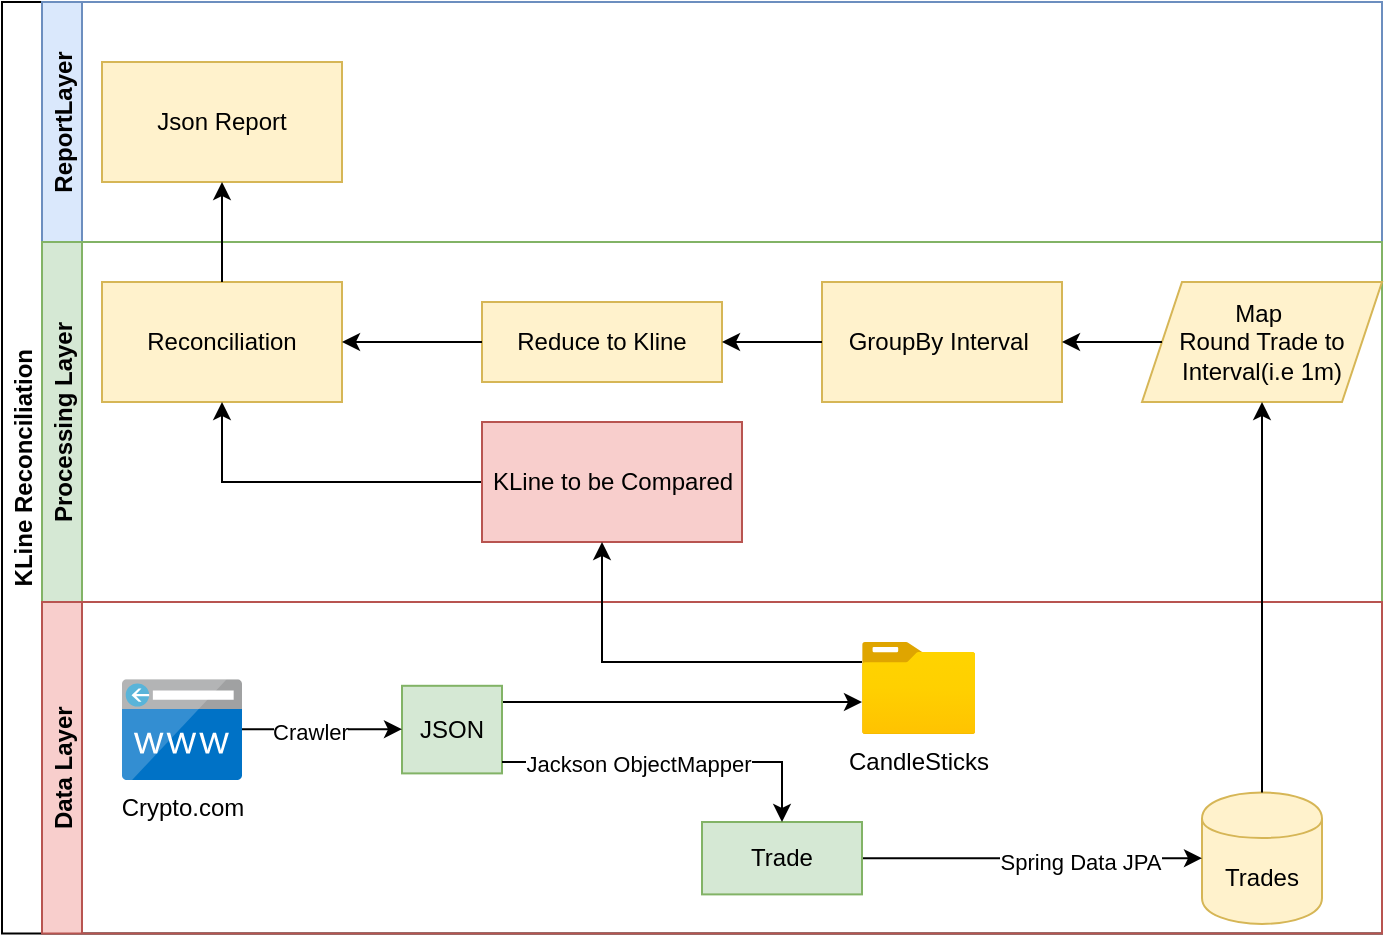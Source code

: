 <mxfile version="14.7.7" type="device"><diagram id="KRt78zjr8lzzLpO8nlS1" name="Page-1"><mxGraphModel dx="782" dy="424" grid="1" gridSize="10" guides="1" tooltips="1" connect="1" arrows="1" fold="1" page="1" pageScale="1" pageWidth="827" pageHeight="1169" math="0" shadow="0"><root><mxCell id="0"/><mxCell id="1" parent="0"/><mxCell id="gi2sT1E6x0l44X6pQUsj-1" value="KLine Reconciliation" style="swimlane;childLayout=stackLayout;resizeParent=1;resizeParentMax=0;horizontal=0;startSize=20;horizontalStack=0;labelBackgroundColor=#ffffff;" vertex="1" parent="1"><mxGeometry x="10" y="410" width="690" height="465.7" as="geometry"/></mxCell><mxCell id="gi2sT1E6x0l44X6pQUsj-2" value="ReportLayer" style="swimlane;startSize=20;horizontal=0;fillColor=#dae8fc;strokeColor=#6c8ebf;verticalAlign=middle;" vertex="1" parent="gi2sT1E6x0l44X6pQUsj-1"><mxGeometry x="20" width="670" height="120" as="geometry"/></mxCell><mxCell id="gi2sT1E6x0l44X6pQUsj-41" value="Json Report" style="whiteSpace=wrap;html=1;verticalAlign=middle;strokeColor=#d6b656;fillColor=#fff2cc;labelBackgroundColor=none;" vertex="1" parent="gi2sT1E6x0l44X6pQUsj-2"><mxGeometry x="30" y="30" width="120" height="60" as="geometry"/></mxCell><mxCell id="gi2sT1E6x0l44X6pQUsj-3" value="Processing Layer" style="swimlane;startSize=20;horizontal=0;fillColor=#d5e8d4;strokeColor=#82b366;labelBorderColor=none;labelBackgroundColor=none;" vertex="1" parent="gi2sT1E6x0l44X6pQUsj-1"><mxGeometry x="20" y="120" width="670" height="180" as="geometry"/></mxCell><mxCell id="gi2sT1E6x0l44X6pQUsj-31" value="Map&amp;nbsp;&lt;br&gt;Round Trade to Interval(i.e 1m)" style="shape=parallelogram;perimeter=parallelogramPerimeter;whiteSpace=wrap;html=1;fixedSize=1;verticalAlign=middle;strokeColor=#d6b656;fillColor=#fff2cc;labelBackgroundColor=none;" vertex="1" parent="gi2sT1E6x0l44X6pQUsj-3"><mxGeometry x="550" y="20" width="120" height="60" as="geometry"/></mxCell><mxCell id="gi2sT1E6x0l44X6pQUsj-39" value="Reconciliation" style="whiteSpace=wrap;html=1;verticalAlign=middle;strokeColor=#d6b656;fillColor=#fff2cc;labelBackgroundColor=none;" vertex="1" parent="gi2sT1E6x0l44X6pQUsj-3"><mxGeometry x="30" y="20" width="120" height="60" as="geometry"/></mxCell><mxCell id="gi2sT1E6x0l44X6pQUsj-37" value="Reduce to Kline" style="whiteSpace=wrap;html=1;verticalAlign=middle;strokeColor=#d6b656;fillColor=#fff2cc;labelBackgroundColor=none;" vertex="1" parent="gi2sT1E6x0l44X6pQUsj-3"><mxGeometry x="220" y="30" width="120" height="40" as="geometry"/></mxCell><mxCell id="gi2sT1E6x0l44X6pQUsj-40" value="" style="edgeStyle=orthogonalEdgeStyle;rounded=0;orthogonalLoop=1;jettySize=auto;html=1;" edge="1" parent="gi2sT1E6x0l44X6pQUsj-3" source="gi2sT1E6x0l44X6pQUsj-37" target="gi2sT1E6x0l44X6pQUsj-39"><mxGeometry relative="1" as="geometry"/></mxCell><mxCell id="gi2sT1E6x0l44X6pQUsj-33" value="GroupBy Interval&amp;nbsp;" style="whiteSpace=wrap;html=1;verticalAlign=middle;strokeColor=#d6b656;fillColor=#fff2cc;labelBackgroundColor=none;" vertex="1" parent="gi2sT1E6x0l44X6pQUsj-3"><mxGeometry x="390" y="20" width="120" height="60" as="geometry"/></mxCell><mxCell id="gi2sT1E6x0l44X6pQUsj-34" value="" style="edgeStyle=orthogonalEdgeStyle;rounded=0;orthogonalLoop=1;jettySize=auto;html=1;" edge="1" parent="gi2sT1E6x0l44X6pQUsj-3" source="gi2sT1E6x0l44X6pQUsj-31" target="gi2sT1E6x0l44X6pQUsj-33"><mxGeometry relative="1" as="geometry"/></mxCell><mxCell id="gi2sT1E6x0l44X6pQUsj-38" value="" style="edgeStyle=orthogonalEdgeStyle;rounded=0;orthogonalLoop=1;jettySize=auto;html=1;" edge="1" parent="gi2sT1E6x0l44X6pQUsj-3" source="gi2sT1E6x0l44X6pQUsj-33" target="gi2sT1E6x0l44X6pQUsj-37"><mxGeometry relative="1" as="geometry"/></mxCell><mxCell id="gi2sT1E6x0l44X6pQUsj-46" style="edgeStyle=orthogonalEdgeStyle;rounded=0;orthogonalLoop=1;jettySize=auto;html=1;exitX=0;exitY=0.5;exitDx=0;exitDy=0;entryX=0.5;entryY=1;entryDx=0;entryDy=0;" edge="1" parent="gi2sT1E6x0l44X6pQUsj-3" source="gi2sT1E6x0l44X6pQUsj-44" target="gi2sT1E6x0l44X6pQUsj-39"><mxGeometry relative="1" as="geometry"><mxPoint x="80" y="120" as="targetPoint"/></mxGeometry></mxCell><mxCell id="gi2sT1E6x0l44X6pQUsj-44" value="KLine to be Compared" style="html=1;verticalAlign=middle;labelBackgroundColor=none;fillColor=#f8cecc;strokeColor=#b85450;" vertex="1" parent="gi2sT1E6x0l44X6pQUsj-3"><mxGeometry x="220" y="90" width="130" height="60" as="geometry"/></mxCell><mxCell id="gi2sT1E6x0l44X6pQUsj-4" value="Data Layer" style="swimlane;startSize=20;horizontal=0;fillColor=#f8cecc;strokeColor=#b85450;" vertex="1" parent="gi2sT1E6x0l44X6pQUsj-1"><mxGeometry x="20" y="300" width="670" height="165.7" as="geometry"><mxRectangle x="20" y="240" width="660" height="20" as="alternateBounds"/></mxGeometry></mxCell><mxCell id="gi2sT1E6x0l44X6pQUsj-5" value="Crypto.com" style="aspect=fixed;html=1;points=[];align=center;image;fontSize=12;image=img/lib/mscae/CustomDomain.svg;" vertex="1" parent="gi2sT1E6x0l44X6pQUsj-4"><mxGeometry x="40" y="38.6" width="60" height="50.4" as="geometry"/></mxCell><mxCell id="gi2sT1E6x0l44X6pQUsj-10" value="Trades" style="shape=cylinder;whiteSpace=wrap;html=1;boundedLbl=1;backgroundOutline=1;verticalAlign=middle;labelBackgroundColor=none;fillColor=#fff2cc;strokeColor=#d6b656;" vertex="1" parent="gi2sT1E6x0l44X6pQUsj-4"><mxGeometry x="580" y="95.25" width="60" height="65.7" as="geometry"/></mxCell><mxCell id="gi2sT1E6x0l44X6pQUsj-43" style="edgeStyle=orthogonalEdgeStyle;rounded=0;orthogonalLoop=1;jettySize=auto;html=1;exitX=1;exitY=0.25;exitDx=0;exitDy=0;" edge="1" parent="gi2sT1E6x0l44X6pQUsj-4" source="gi2sT1E6x0l44X6pQUsj-18" target="gi2sT1E6x0l44X6pQUsj-20"><mxGeometry relative="1" as="geometry"><Array as="points"><mxPoint x="230" y="50"/></Array></mxGeometry></mxCell><mxCell id="gi2sT1E6x0l44X6pQUsj-18" value="JSON" style="whiteSpace=wrap;html=1;verticalAlign=middle;labelBackgroundColor=none;fillColor=#d5e8d4;strokeColor=#82b366;" vertex="1" parent="gi2sT1E6x0l44X6pQUsj-4"><mxGeometry x="180" y="41.9" width="50" height="43.8" as="geometry"/></mxCell><mxCell id="gi2sT1E6x0l44X6pQUsj-20" value="CandleSticks" style="aspect=fixed;html=1;points=[];align=center;image;fontSize=12;image=img/lib/azure2/general/Folder_Blank.svg;" vertex="1" parent="gi2sT1E6x0l44X6pQUsj-4"><mxGeometry x="410" y="20" width="56.68" height="46" as="geometry"/></mxCell><mxCell id="gi2sT1E6x0l44X6pQUsj-19" value="" style="edgeStyle=orthogonalEdgeStyle;rounded=0;orthogonalLoop=1;jettySize=auto;html=1;" edge="1" parent="gi2sT1E6x0l44X6pQUsj-4"><mxGeometry relative="1" as="geometry"><mxPoint x="100" y="63.6" as="sourcePoint"/><mxPoint x="180" y="63.6" as="targetPoint"/></mxGeometry></mxCell><mxCell id="gi2sT1E6x0l44X6pQUsj-24" value="Crawler" style="edgeLabel;html=1;align=center;verticalAlign=middle;resizable=0;points=[];" vertex="1" connectable="0" parent="gi2sT1E6x0l44X6pQUsj-19"><mxGeometry x="-0.162" y="-1" relative="1" as="geometry"><mxPoint as="offset"/></mxGeometry></mxCell><mxCell id="gi2sT1E6x0l44X6pQUsj-29" style="edgeStyle=orthogonalEdgeStyle;rounded=0;orthogonalLoop=1;jettySize=auto;html=1;exitX=1;exitY=0.5;exitDx=0;exitDy=0;entryX=0;entryY=0.5;entryDx=0;entryDy=0;" edge="1" parent="gi2sT1E6x0l44X6pQUsj-4" source="gi2sT1E6x0l44X6pQUsj-26" target="gi2sT1E6x0l44X6pQUsj-10"><mxGeometry relative="1" as="geometry"/></mxCell><mxCell id="gi2sT1E6x0l44X6pQUsj-30" value="Spring Data JPA" style="edgeLabel;html=1;align=center;verticalAlign=middle;resizable=0;points=[];" vertex="1" connectable="0" parent="gi2sT1E6x0l44X6pQUsj-29"><mxGeometry x="0.283" y="-2" relative="1" as="geometry"><mxPoint as="offset"/></mxGeometry></mxCell><mxCell id="gi2sT1E6x0l44X6pQUsj-26" value="Trade" style="whiteSpace=wrap;html=1;verticalAlign=middle;strokeColor=#82b366;fillColor=#d5e8d4;labelBackgroundColor=none;" vertex="1" parent="gi2sT1E6x0l44X6pQUsj-4"><mxGeometry x="330" y="110" width="80" height="36.2" as="geometry"/></mxCell><mxCell id="gi2sT1E6x0l44X6pQUsj-27" value="" style="edgeStyle=orthogonalEdgeStyle;rounded=0;orthogonalLoop=1;jettySize=auto;html=1;" edge="1" parent="gi2sT1E6x0l44X6pQUsj-4" source="gi2sT1E6x0l44X6pQUsj-18" target="gi2sT1E6x0l44X6pQUsj-26"><mxGeometry relative="1" as="geometry"><Array as="points"><mxPoint x="370" y="80"/></Array></mxGeometry></mxCell><mxCell id="gi2sT1E6x0l44X6pQUsj-28" value="Jackson ObjectMapper" style="edgeLabel;html=1;align=center;verticalAlign=middle;resizable=0;points=[];" vertex="1" connectable="0" parent="gi2sT1E6x0l44X6pQUsj-27"><mxGeometry x="-0.207" y="-1" relative="1" as="geometry"><mxPoint as="offset"/></mxGeometry></mxCell><mxCell id="gi2sT1E6x0l44X6pQUsj-32" value="" style="edgeStyle=orthogonalEdgeStyle;rounded=0;orthogonalLoop=1;jettySize=auto;html=1;" edge="1" parent="gi2sT1E6x0l44X6pQUsj-1" source="gi2sT1E6x0l44X6pQUsj-10" target="gi2sT1E6x0l44X6pQUsj-31"><mxGeometry relative="1" as="geometry"/></mxCell><mxCell id="gi2sT1E6x0l44X6pQUsj-42" value="" style="edgeStyle=orthogonalEdgeStyle;rounded=0;orthogonalLoop=1;jettySize=auto;html=1;" edge="1" parent="gi2sT1E6x0l44X6pQUsj-1" source="gi2sT1E6x0l44X6pQUsj-39" target="gi2sT1E6x0l44X6pQUsj-41"><mxGeometry relative="1" as="geometry"/></mxCell><mxCell id="gi2sT1E6x0l44X6pQUsj-45" value="" style="edgeStyle=orthogonalEdgeStyle;rounded=0;orthogonalLoop=1;jettySize=auto;html=1;" edge="1" parent="gi2sT1E6x0l44X6pQUsj-1" source="gi2sT1E6x0l44X6pQUsj-20" target="gi2sT1E6x0l44X6pQUsj-44"><mxGeometry relative="1" as="geometry"><Array as="points"><mxPoint x="300" y="330"/></Array></mxGeometry></mxCell></root></mxGraphModel></diagram></mxfile>